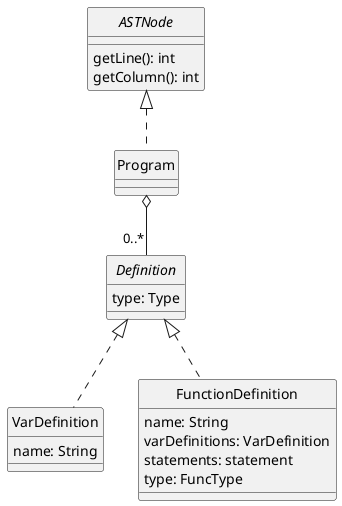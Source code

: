 @startuml Program
skinparam style strictuml
skinparam monochrome true


interface ASTNode {
    getLine(): int
    getColumn(): int
}

class Program

interface Definition {
    type: Type
}

class VarDefinition implements Definition {
    name: String

}

class FunctionDefinition implements Definition {
    name: String
    varDefinitions: VarDefinition
    statements: statement
    type: FuncType
}


ASTNode <|.. Program
Program o-- "0..*" Definition



@enduml
